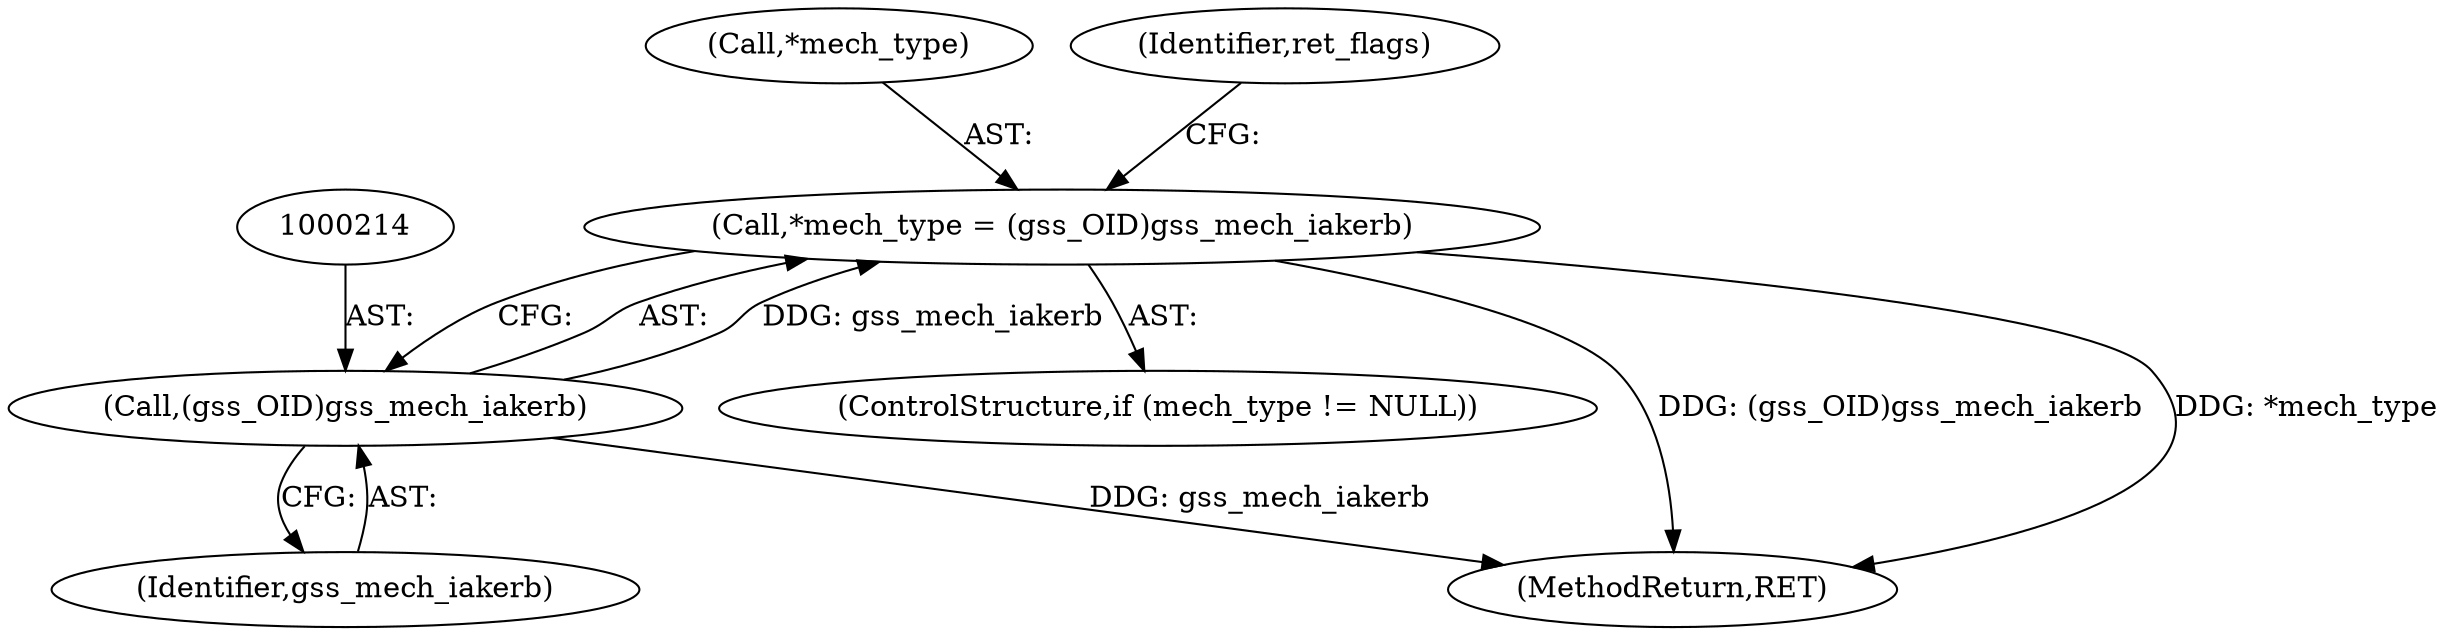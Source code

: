 digraph "0_krb5_e04f0283516e80d2f93366e0d479d13c9b5c8c2a_1@pointer" {
"1000210" [label="(Call,*mech_type = (gss_OID)gss_mech_iakerb)"];
"1000213" [label="(Call,(gss_OID)gss_mech_iakerb)"];
"1000211" [label="(Call,*mech_type)"];
"1000213" [label="(Call,(gss_OID)gss_mech_iakerb)"];
"1000206" [label="(ControlStructure,if (mech_type != NULL))"];
"1000218" [label="(Identifier,ret_flags)"];
"1000215" [label="(Identifier,gss_mech_iakerb)"];
"1000317" [label="(MethodReturn,RET)"];
"1000210" [label="(Call,*mech_type = (gss_OID)gss_mech_iakerb)"];
"1000210" -> "1000206"  [label="AST: "];
"1000210" -> "1000213"  [label="CFG: "];
"1000211" -> "1000210"  [label="AST: "];
"1000213" -> "1000210"  [label="AST: "];
"1000218" -> "1000210"  [label="CFG: "];
"1000210" -> "1000317"  [label="DDG: (gss_OID)gss_mech_iakerb"];
"1000210" -> "1000317"  [label="DDG: *mech_type"];
"1000213" -> "1000210"  [label="DDG: gss_mech_iakerb"];
"1000213" -> "1000215"  [label="CFG: "];
"1000214" -> "1000213"  [label="AST: "];
"1000215" -> "1000213"  [label="AST: "];
"1000213" -> "1000317"  [label="DDG: gss_mech_iakerb"];
}
